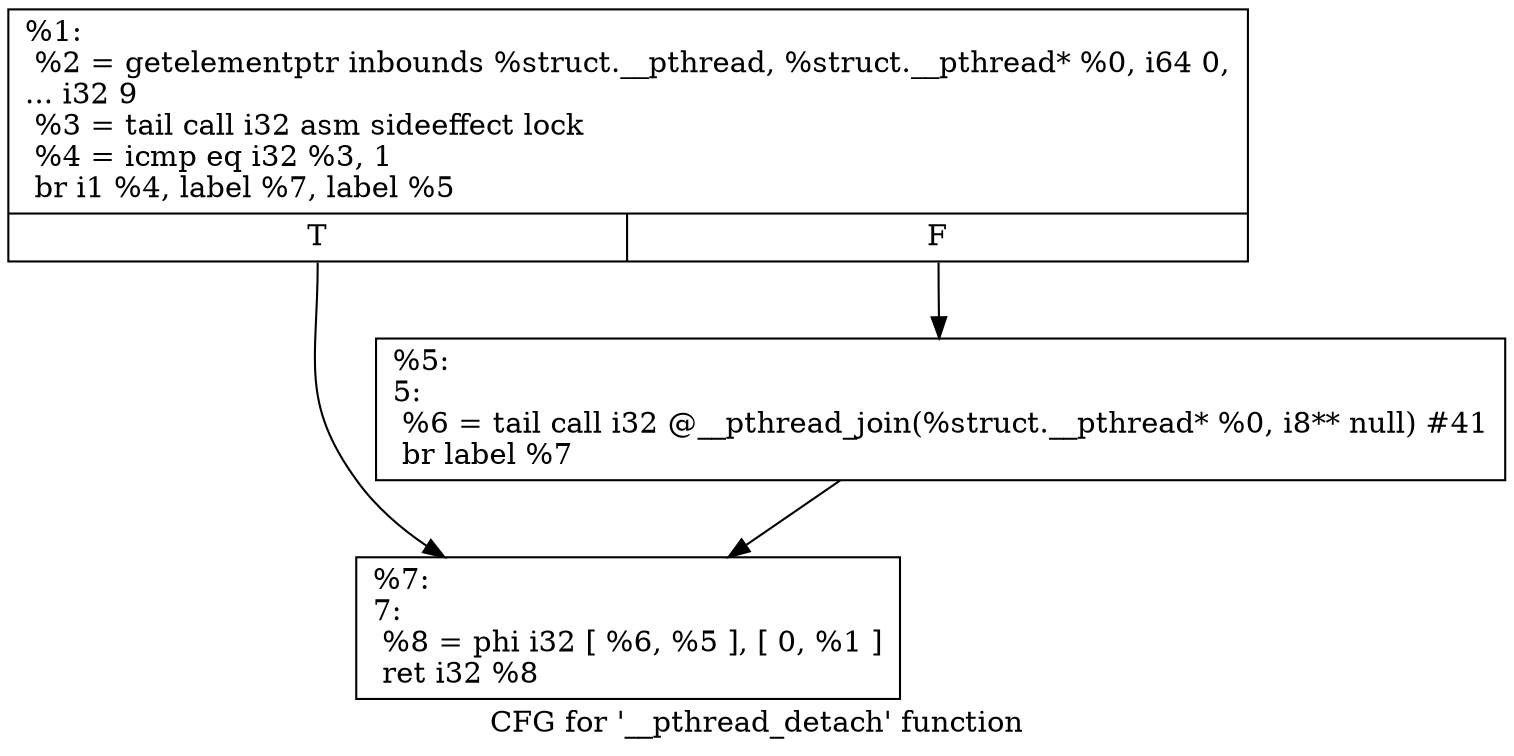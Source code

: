 digraph "CFG for '__pthread_detach' function" {
	label="CFG for '__pthread_detach' function";

	Node0x2022220 [shape=record,label="{%1:\l  %2 = getelementptr inbounds %struct.__pthread, %struct.__pthread* %0, i64 0,\l... i32 9\l  %3 = tail call i32 asm sideeffect lock \l  %4 = icmp eq i32 %3, 1\l  br i1 %4, label %7, label %5\l|{<s0>T|<s1>F}}"];
	Node0x2022220:s0 -> Node0x20225d0;
	Node0x2022220:s1 -> Node0x2022580;
	Node0x2022580 [shape=record,label="{%5:\l5:                                                \l  %6 = tail call i32 @__pthread_join(%struct.__pthread* %0, i8** null) #41\l  br label %7\l}"];
	Node0x2022580 -> Node0x20225d0;
	Node0x20225d0 [shape=record,label="{%7:\l7:                                                \l  %8 = phi i32 [ %6, %5 ], [ 0, %1 ]\l  ret i32 %8\l}"];
}
